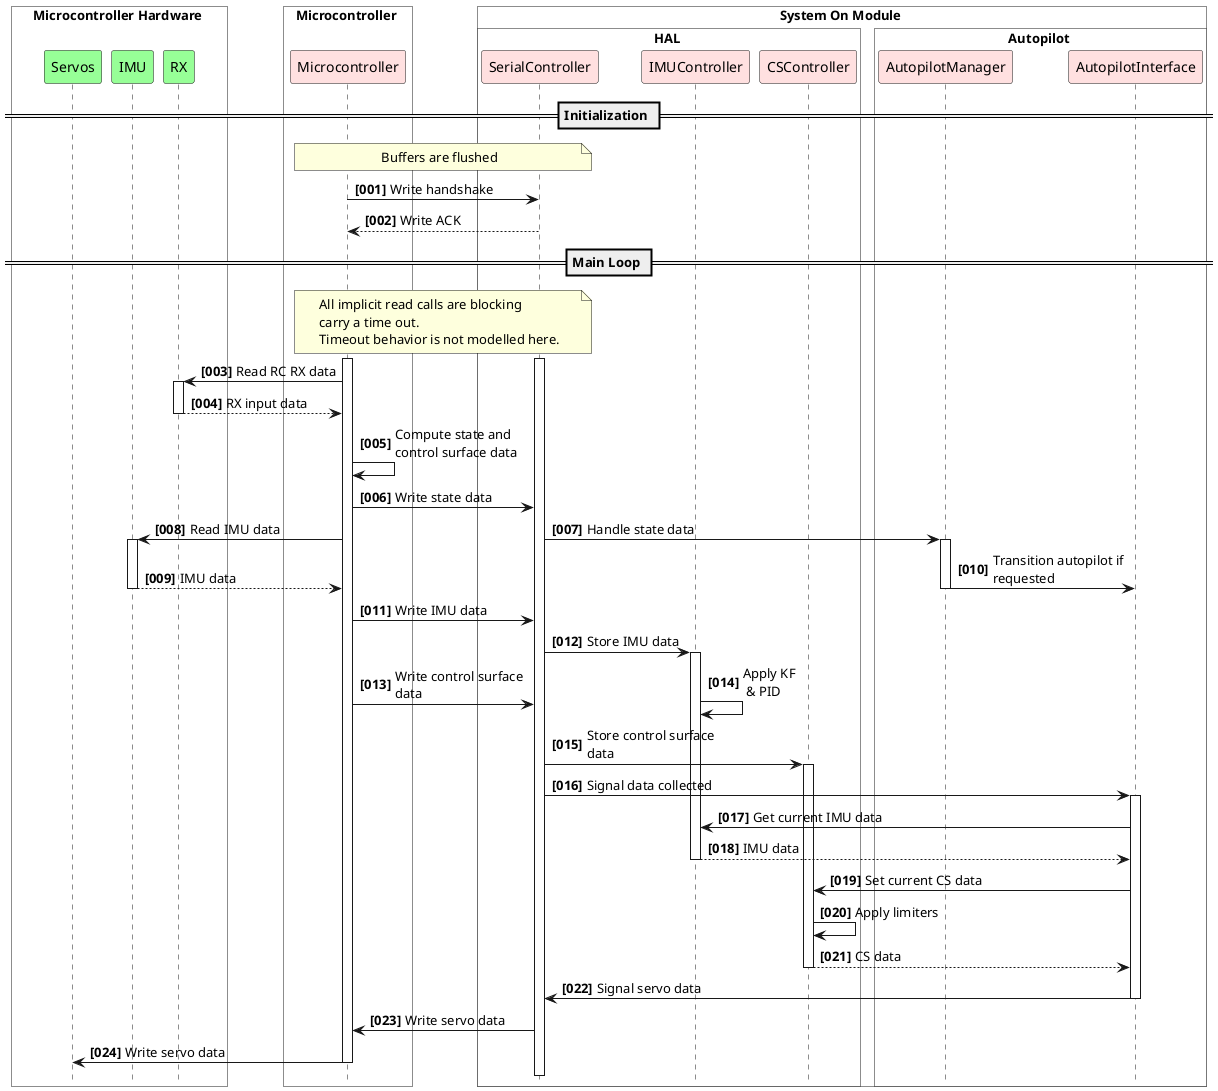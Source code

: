 @startuml MCU to SoM Sequence

!pragma teoz true

autonumber "<b>[000]"
hide footbox
skinparam maxMessageSize 150

box Microcontroller Hardware #WHITE
  participant Servos as srv #PHYSICAL
  participant IMU as imu #PHYSICAL
  participant RX as rx #PHYSICAL
end box 

box Microcontroller #WHITE 
  participant Microcontroller as mcu #IMPLEMENTATION
end box

box System On Module #WHITE
  box HAL #WHITE
    participant SerialController as serial #IMPLEMENTATION
    participant IMUController as imuctr #IMPLEMENTATION
    participant CSController as csctr #IMPLEMENTATION
  end box
  box Autopilot #WHITE
    participant AutopilotManager as apm #IMPLEMENTATION
    participant AutopilotInterface as api #IMPLEMENTATION
  end box
end box

== Initialization ==
note over mcu, serial : Buffers are flushed
mcu -> serial : Write handshake
serial --> mcu : Write ACK

== Main Loop ==
note over mcu, serial : All implicit read calls are blocking\ncarry a time out.\nTimeout behavior is not modelled here.

activate mcu
activate serial

rx <- mcu ++ : Read RC RX data
rx --> mcu -- : RX input data

mcu -> mcu : Compute state and control surface data

mcu -> serial : Write state data
serial -> apm ++ : Handle state data

& imu <- mcu ++ : Read IMU data
imu --> mcu -- : IMU data

& apm -> api -- : Transition autopilot if requested

mcu -> serial : Write IMU data
serial -> imuctr ++ : Store IMU data

mcu -> serial : Write control surface data
& imuctr -> imuctr : Apply KF\n & PID

serial -> csctr ++ : Store control surface data

serial -> api ++ : Signal data collected

api -> imuctr : Get current IMU data
imuctr --> api -- : IMU data

api -> csctr : Set current CS data
csctr -> csctr : Apply limiters
csctr --> api -- : CS data

serial <- api -- : Signal servo data

serial -> mcu : Write servo data
mcu -> srv : Write servo data

deactivate mcu
deactivate serial

@enduml